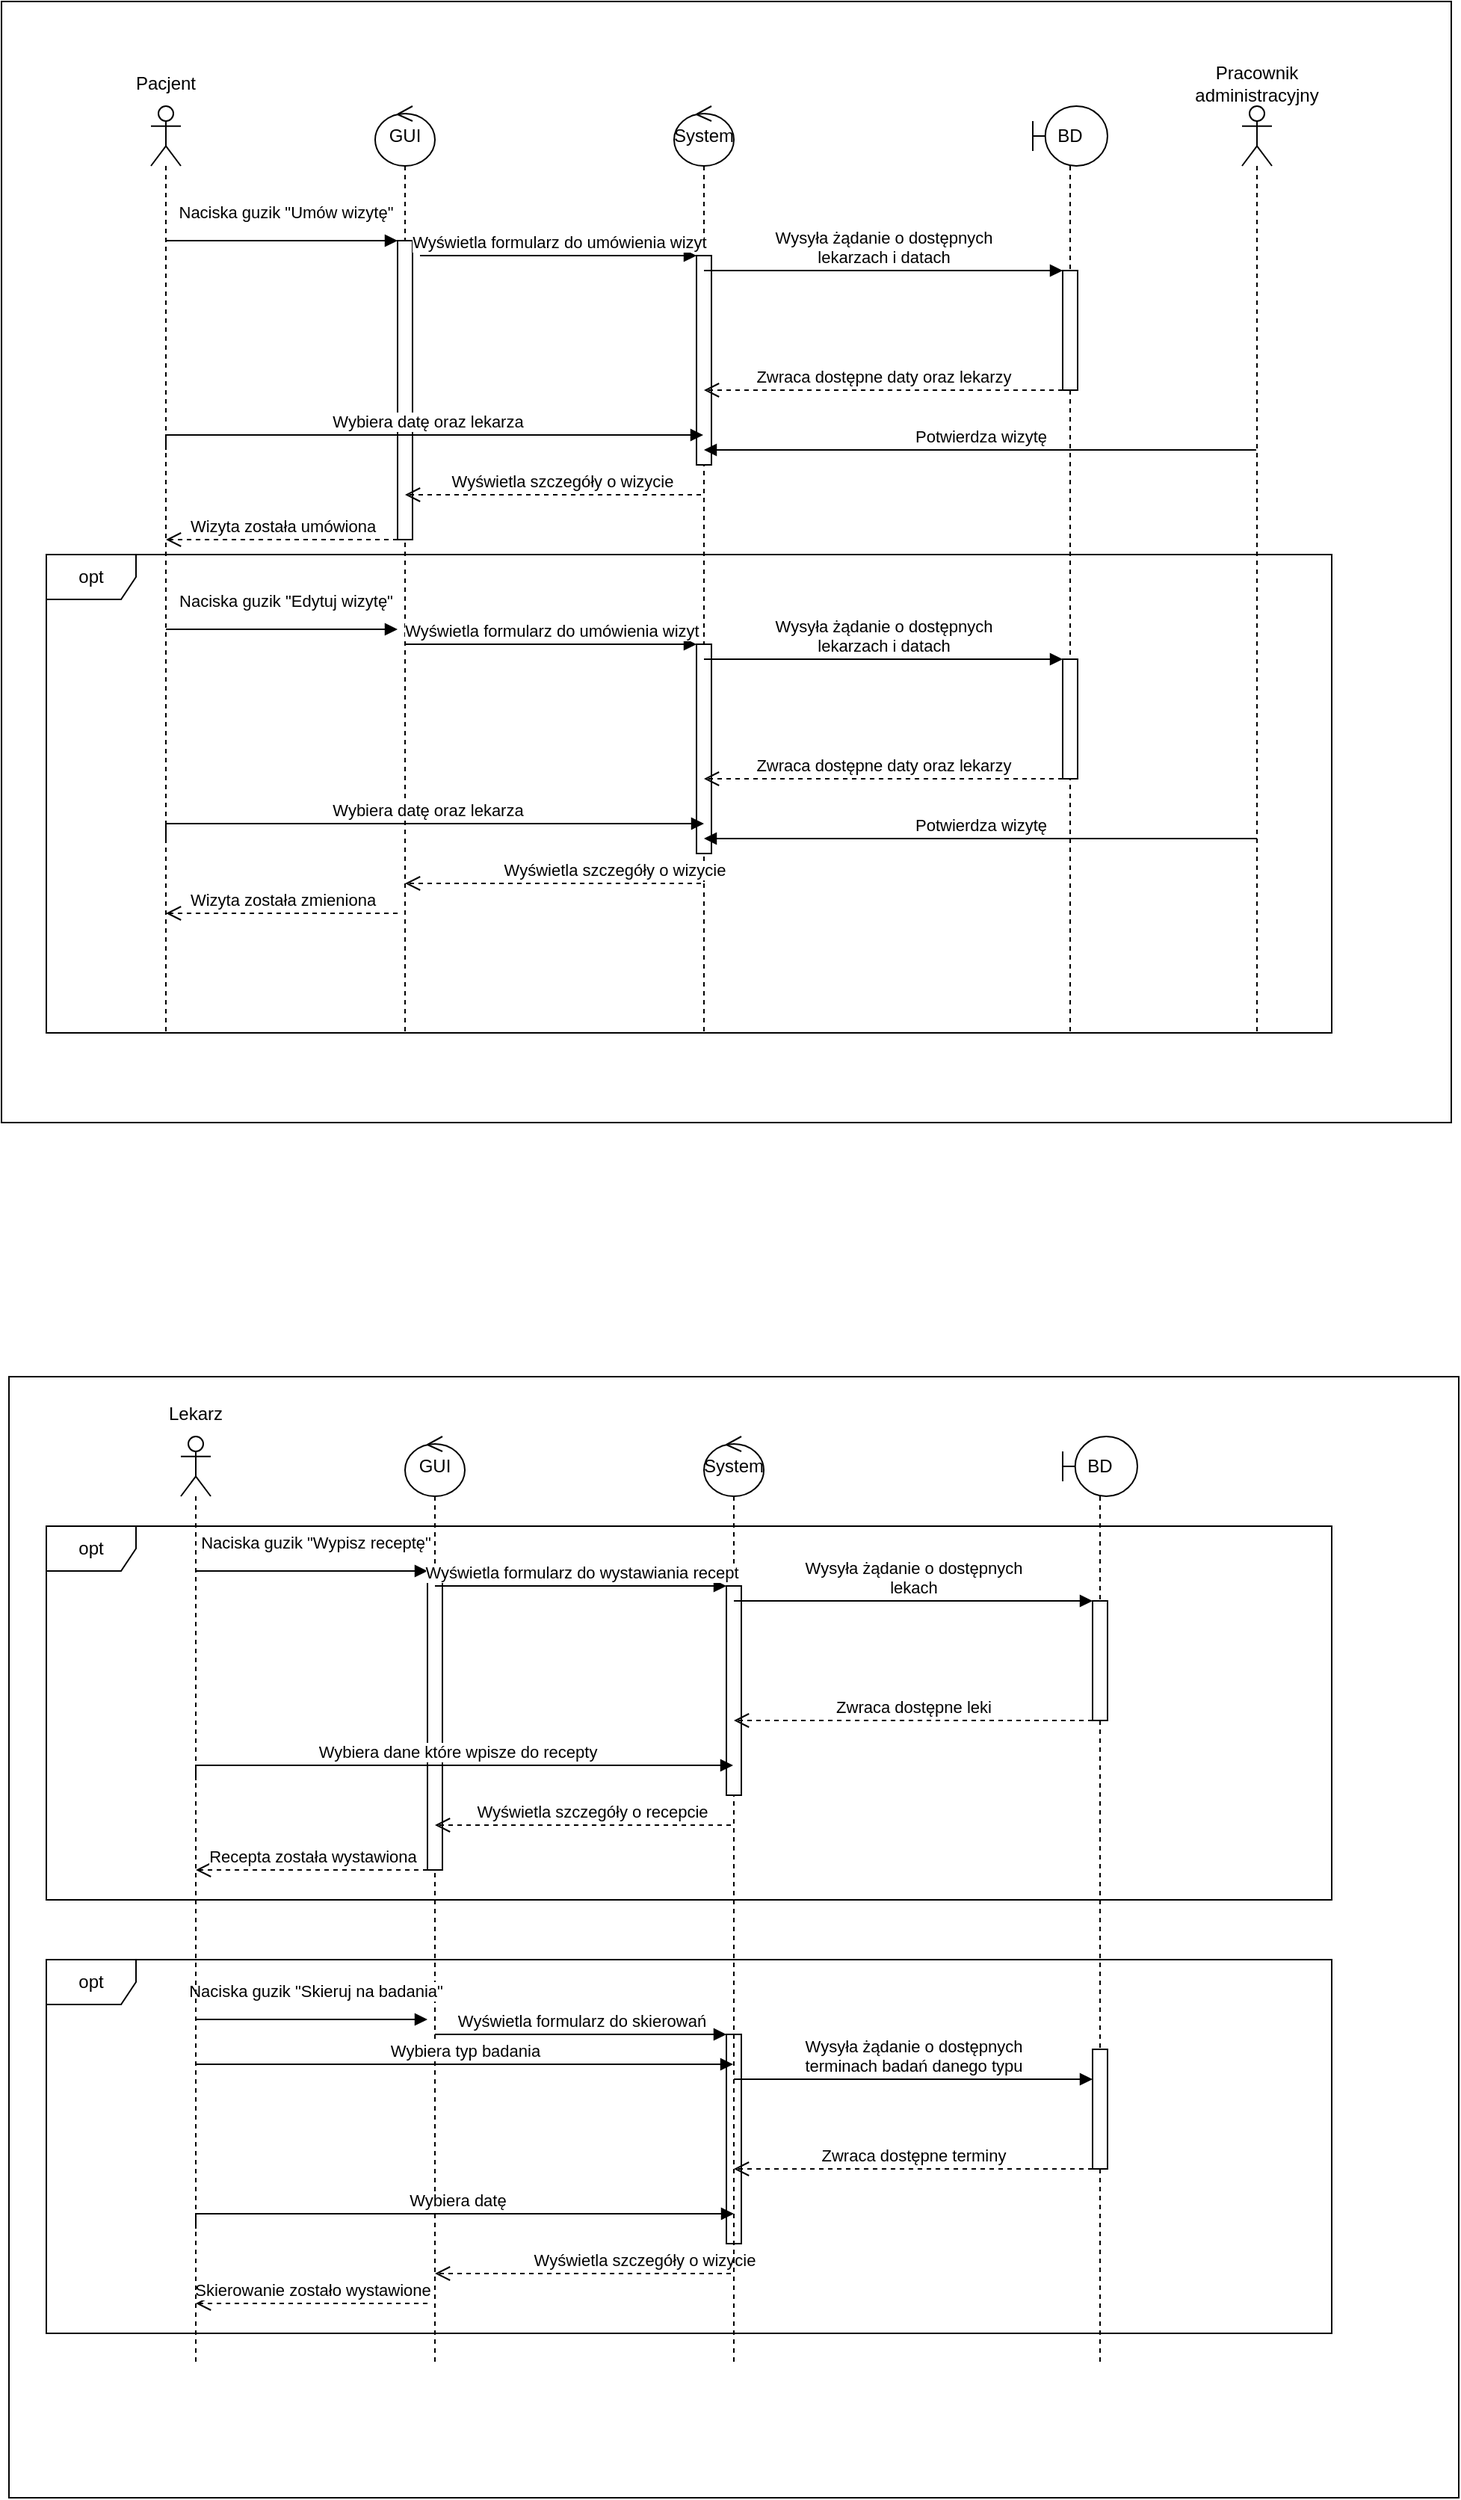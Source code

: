 <mxfile version="21.2.9" type="device">
  <diagram name="Strona-1" id="IJmL8521KB8niMkWwbc4">
    <mxGraphModel dx="3048" dy="758" grid="1" gridSize="10" guides="1" tooltips="1" connect="1" arrows="1" fold="1" page="1" pageScale="1" pageWidth="1654" pageHeight="2336" math="0" shadow="0">
      <root>
        <mxCell id="0" />
        <mxCell id="1" parent="0" />
        <mxCell id="CE3I49nO1LeiMkkwxZkM-143" value="" style="verticalLabelPosition=bottom;verticalAlign=top;html=1;shape=mxgraph.basic.rect;fillColor2=none;strokeWidth=1;size=20;indent=5;" vertex="1" parent="1">
          <mxGeometry x="-45" y="1330" width="970" height="750" as="geometry" />
        </mxCell>
        <mxCell id="CE3I49nO1LeiMkkwxZkM-32" value="" style="verticalLabelPosition=bottom;verticalAlign=top;html=1;shape=mxgraph.basic.rect;fillColor2=none;strokeWidth=1;size=20;indent=5;" vertex="1" parent="1">
          <mxGeometry x="-50" y="410" width="970" height="750" as="geometry" />
        </mxCell>
        <mxCell id="CE3I49nO1LeiMkkwxZkM-1" value="GUI" style="shape=umlLifeline;perimeter=lifelinePerimeter;whiteSpace=wrap;html=1;container=1;dropTarget=0;collapsible=0;recursiveResize=0;outlineConnect=0;portConstraint=eastwest;newEdgeStyle={&quot;edgeStyle&quot;:&quot;elbowEdgeStyle&quot;,&quot;elbow&quot;:&quot;vertical&quot;,&quot;curved&quot;:0,&quot;rounded&quot;:0};participant=umlControl;" vertex="1" parent="1">
          <mxGeometry x="200" y="480" width="40" height="620" as="geometry" />
        </mxCell>
        <mxCell id="CE3I49nO1LeiMkkwxZkM-7" value="" style="html=1;points=[];perimeter=orthogonalPerimeter;outlineConnect=0;targetShapes=umlLifeline;portConstraint=eastwest;newEdgeStyle={&quot;edgeStyle&quot;:&quot;elbowEdgeStyle&quot;,&quot;elbow&quot;:&quot;vertical&quot;,&quot;curved&quot;:0,&quot;rounded&quot;:0};" vertex="1" parent="CE3I49nO1LeiMkkwxZkM-1">
          <mxGeometry x="15" y="90" width="10" height="200" as="geometry" />
        </mxCell>
        <mxCell id="CE3I49nO1LeiMkkwxZkM-3" value="BD" style="shape=umlLifeline;perimeter=lifelinePerimeter;whiteSpace=wrap;html=1;container=1;dropTarget=0;collapsible=0;recursiveResize=0;outlineConnect=0;portConstraint=eastwest;newEdgeStyle={&quot;edgeStyle&quot;:&quot;elbowEdgeStyle&quot;,&quot;elbow&quot;:&quot;vertical&quot;,&quot;curved&quot;:0,&quot;rounded&quot;:0};participant=umlBoundary;" vertex="1" parent="1">
          <mxGeometry x="640" y="480" width="50" height="620" as="geometry" />
        </mxCell>
        <mxCell id="CE3I49nO1LeiMkkwxZkM-13" value="" style="html=1;points=[];perimeter=orthogonalPerimeter;outlineConnect=0;targetShapes=umlLifeline;portConstraint=eastwest;newEdgeStyle={&quot;edgeStyle&quot;:&quot;elbowEdgeStyle&quot;,&quot;elbow&quot;:&quot;vertical&quot;,&quot;curved&quot;:0,&quot;rounded&quot;:0};" vertex="1" parent="CE3I49nO1LeiMkkwxZkM-3">
          <mxGeometry x="20" y="110" width="10" height="80" as="geometry" />
        </mxCell>
        <mxCell id="CE3I49nO1LeiMkkwxZkM-4" value="" style="shape=umlLifeline;perimeter=lifelinePerimeter;whiteSpace=wrap;html=1;container=1;dropTarget=0;collapsible=0;recursiveResize=0;outlineConnect=0;portConstraint=eastwest;newEdgeStyle={&quot;edgeStyle&quot;:&quot;elbowEdgeStyle&quot;,&quot;elbow&quot;:&quot;vertical&quot;,&quot;curved&quot;:0,&quot;rounded&quot;:0};participant=umlActor;" vertex="1" parent="1">
          <mxGeometry x="50" y="480" width="20" height="620" as="geometry" />
        </mxCell>
        <mxCell id="CE3I49nO1LeiMkkwxZkM-5" value="" style="shape=umlLifeline;perimeter=lifelinePerimeter;whiteSpace=wrap;html=1;container=1;dropTarget=0;collapsible=0;recursiveResize=0;outlineConnect=0;portConstraint=eastwest;newEdgeStyle={&quot;edgeStyle&quot;:&quot;elbowEdgeStyle&quot;,&quot;elbow&quot;:&quot;vertical&quot;,&quot;curved&quot;:0,&quot;rounded&quot;:0};participant=umlActor;" vertex="1" parent="1">
          <mxGeometry x="780" y="480" width="20" height="620" as="geometry" />
        </mxCell>
        <mxCell id="CE3I49nO1LeiMkkwxZkM-6" value="System" style="shape=umlLifeline;perimeter=lifelinePerimeter;whiteSpace=wrap;html=1;container=1;dropTarget=0;collapsible=0;recursiveResize=0;outlineConnect=0;portConstraint=eastwest;newEdgeStyle={&quot;edgeStyle&quot;:&quot;elbowEdgeStyle&quot;,&quot;elbow&quot;:&quot;vertical&quot;,&quot;curved&quot;:0,&quot;rounded&quot;:0};participant=umlControl;" vertex="1" parent="1">
          <mxGeometry x="400" y="480" width="40" height="620" as="geometry" />
        </mxCell>
        <mxCell id="CE3I49nO1LeiMkkwxZkM-10" value="" style="html=1;points=[];perimeter=orthogonalPerimeter;outlineConnect=0;targetShapes=umlLifeline;portConstraint=eastwest;newEdgeStyle={&quot;edgeStyle&quot;:&quot;elbowEdgeStyle&quot;,&quot;elbow&quot;:&quot;vertical&quot;,&quot;curved&quot;:0,&quot;rounded&quot;:0};" vertex="1" parent="CE3I49nO1LeiMkkwxZkM-6">
          <mxGeometry x="15" y="100" width="10" height="140" as="geometry" />
        </mxCell>
        <mxCell id="CE3I49nO1LeiMkkwxZkM-8" value="Naciska guzik &quot;Umów wizytę&quot;" style="html=1;verticalAlign=bottom;endArrow=block;edgeStyle=elbowEdgeStyle;elbow=vertical;curved=0;rounded=0;" edge="1" target="CE3I49nO1LeiMkkwxZkM-7" parent="1" source="CE3I49nO1LeiMkkwxZkM-4">
          <mxGeometry x="0.035" y="10" relative="1" as="geometry">
            <mxPoint x="145" y="570" as="sourcePoint" />
            <Array as="points">
              <mxPoint x="150" y="570" />
            </Array>
            <mxPoint as="offset" />
          </mxGeometry>
        </mxCell>
        <mxCell id="CE3I49nO1LeiMkkwxZkM-9" value="Wizyta została umówiona" style="html=1;verticalAlign=bottom;endArrow=open;dashed=1;endSize=8;edgeStyle=elbowEdgeStyle;elbow=vertical;curved=0;rounded=0;" edge="1" source="CE3I49nO1LeiMkkwxZkM-7" parent="1" target="CE3I49nO1LeiMkkwxZkM-4">
          <mxGeometry relative="1" as="geometry">
            <mxPoint x="145" y="645" as="targetPoint" />
            <Array as="points">
              <mxPoint x="160" y="770" />
              <mxPoint x="170" y="770" />
              <mxPoint x="143" y="650" />
            </Array>
          </mxGeometry>
        </mxCell>
        <mxCell id="CE3I49nO1LeiMkkwxZkM-11" value="Wyświetla formularz do umówienia wizyt" style="html=1;verticalAlign=bottom;endArrow=block;edgeStyle=elbowEdgeStyle;elbow=vertical;curved=0;rounded=0;" edge="1" target="CE3I49nO1LeiMkkwxZkM-10" parent="1">
          <mxGeometry relative="1" as="geometry">
            <mxPoint x="230" y="580" as="sourcePoint" />
            <Array as="points">
              <mxPoint x="328" y="580" />
            </Array>
          </mxGeometry>
        </mxCell>
        <mxCell id="CE3I49nO1LeiMkkwxZkM-12" value="Wyświetla szczegóły o wizycie" style="html=1;verticalAlign=bottom;endArrow=open;dashed=1;endSize=8;edgeStyle=elbowEdgeStyle;elbow=vertical;curved=0;rounded=0;" edge="1" parent="1" target="CE3I49nO1LeiMkkwxZkM-1">
          <mxGeometry relative="1" as="geometry">
            <mxPoint x="345" y="655" as="targetPoint" />
            <mxPoint x="420" y="730" as="sourcePoint" />
            <Array as="points">
              <mxPoint x="340" y="740" />
              <mxPoint x="350" y="720" />
              <mxPoint x="320" y="660" />
            </Array>
          </mxGeometry>
        </mxCell>
        <mxCell id="CE3I49nO1LeiMkkwxZkM-15" value="Zwraca dostępne daty oraz lekarzy" style="html=1;verticalAlign=bottom;endArrow=open;dashed=1;endSize=8;edgeStyle=elbowEdgeStyle;elbow=vertical;curved=0;rounded=0;" edge="1" source="CE3I49nO1LeiMkkwxZkM-13" parent="1" target="CE3I49nO1LeiMkkwxZkM-6">
          <mxGeometry relative="1" as="geometry">
            <mxPoint x="460" y="655" as="targetPoint" />
            <Array as="points">
              <mxPoint x="490" y="670" />
              <mxPoint x="470" y="660" />
            </Array>
          </mxGeometry>
        </mxCell>
        <mxCell id="CE3I49nO1LeiMkkwxZkM-14" value="Wysyła żądanie o dostępnych &lt;br&gt;lekarzach i datach" style="html=1;verticalAlign=bottom;endArrow=block;edgeStyle=elbowEdgeStyle;elbow=vertical;curved=0;rounded=0;" edge="1" target="CE3I49nO1LeiMkkwxZkM-13" parent="1" source="CE3I49nO1LeiMkkwxZkM-6">
          <mxGeometry relative="1" as="geometry">
            <mxPoint x="460" y="580" as="sourcePoint" />
            <Array as="points">
              <mxPoint x="480" y="590" />
            </Array>
          </mxGeometry>
        </mxCell>
        <mxCell id="CE3I49nO1LeiMkkwxZkM-16" value="Wybiera datę oraz lekarza" style="html=1;verticalAlign=bottom;endArrow=block;edgeStyle=elbowEdgeStyle;elbow=vertical;curved=0;rounded=0;" edge="1" parent="1" target="CE3I49nO1LeiMkkwxZkM-6">
          <mxGeometry width="80" relative="1" as="geometry">
            <mxPoint x="60" y="710" as="sourcePoint" />
            <mxPoint x="140" y="710" as="targetPoint" />
            <Array as="points">
              <mxPoint x="140" y="700" />
            </Array>
          </mxGeometry>
        </mxCell>
        <mxCell id="CE3I49nO1LeiMkkwxZkM-17" value="Potwierdza wizytę" style="html=1;verticalAlign=bottom;endArrow=block;edgeStyle=elbowEdgeStyle;elbow=vertical;curved=0;rounded=0;" edge="1" parent="1" source="CE3I49nO1LeiMkkwxZkM-5">
          <mxGeometry width="80" relative="1" as="geometry">
            <mxPoint x="550" y="710" as="sourcePoint" />
            <mxPoint x="420" y="710" as="targetPoint" />
            <Array as="points">
              <mxPoint x="470" y="710" />
            </Array>
          </mxGeometry>
        </mxCell>
        <mxCell id="CE3I49nO1LeiMkkwxZkM-18" value="opt" style="shape=umlFrame;whiteSpace=wrap;html=1;pointerEvents=0;" vertex="1" parent="1">
          <mxGeometry x="-20" y="780" width="860" height="320" as="geometry" />
        </mxCell>
        <mxCell id="CE3I49nO1LeiMkkwxZkM-22" value="" style="html=1;points=[];perimeter=orthogonalPerimeter;outlineConnect=0;targetShapes=umlLifeline;portConstraint=eastwest;newEdgeStyle={&quot;edgeStyle&quot;:&quot;elbowEdgeStyle&quot;,&quot;elbow&quot;:&quot;vertical&quot;,&quot;curved&quot;:0,&quot;rounded&quot;:0};" vertex="1" parent="1">
          <mxGeometry x="660" y="850" width="10" height="80" as="geometry" />
        </mxCell>
        <mxCell id="CE3I49nO1LeiMkkwxZkM-23" value="" style="html=1;points=[];perimeter=orthogonalPerimeter;outlineConnect=0;targetShapes=umlLifeline;portConstraint=eastwest;newEdgeStyle={&quot;edgeStyle&quot;:&quot;elbowEdgeStyle&quot;,&quot;elbow&quot;:&quot;vertical&quot;,&quot;curved&quot;:0,&quot;rounded&quot;:0};" vertex="1" parent="1">
          <mxGeometry x="415" y="840" width="10" height="140" as="geometry" />
        </mxCell>
        <mxCell id="CE3I49nO1LeiMkkwxZkM-24" value="Naciska guzik &quot;Edytuj wizytę&quot;" style="html=1;verticalAlign=bottom;endArrow=block;edgeStyle=elbowEdgeStyle;elbow=vertical;curved=0;rounded=0;" edge="1" parent="1">
          <mxGeometry x="0.035" y="10" relative="1" as="geometry">
            <mxPoint x="60" y="830" as="sourcePoint" />
            <mxPoint x="215" y="830" as="targetPoint" />
            <Array as="points">
              <mxPoint x="150" y="830" />
            </Array>
            <mxPoint as="offset" />
          </mxGeometry>
        </mxCell>
        <mxCell id="CE3I49nO1LeiMkkwxZkM-25" value="Wyświetla formularz do umówienia wizyt" style="html=1;verticalAlign=bottom;endArrow=block;edgeStyle=elbowEdgeStyle;elbow=vertical;curved=0;rounded=0;" edge="1" parent="1" target="CE3I49nO1LeiMkkwxZkM-23">
          <mxGeometry relative="1" as="geometry">
            <mxPoint x="220" y="840" as="sourcePoint" />
            <Array as="points">
              <mxPoint x="328" y="840" />
            </Array>
          </mxGeometry>
        </mxCell>
        <mxCell id="CE3I49nO1LeiMkkwxZkM-26" value="Wyświetla szczegóły o wizycie" style="html=1;verticalAlign=bottom;endArrow=open;dashed=1;endSize=8;edgeStyle=elbowEdgeStyle;elbow=vertical;curved=0;rounded=0;" edge="1" parent="1">
          <mxGeometry x="-0.333" relative="1" as="geometry">
            <mxPoint x="220" y="1000" as="targetPoint" />
            <mxPoint x="420" y="990" as="sourcePoint" />
            <Array as="points">
              <mxPoint x="340" y="1000" />
              <mxPoint x="350" y="980" />
              <mxPoint x="320" y="920" />
            </Array>
            <mxPoint as="offset" />
          </mxGeometry>
        </mxCell>
        <mxCell id="CE3I49nO1LeiMkkwxZkM-27" value="Zwraca dostępne daty oraz lekarzy" style="html=1;verticalAlign=bottom;endArrow=open;dashed=1;endSize=8;edgeStyle=elbowEdgeStyle;elbow=vertical;curved=0;rounded=0;" edge="1" parent="1" source="CE3I49nO1LeiMkkwxZkM-22">
          <mxGeometry relative="1" as="geometry">
            <mxPoint x="420" y="930" as="targetPoint" />
            <Array as="points">
              <mxPoint x="490" y="930" />
              <mxPoint x="470" y="920" />
            </Array>
          </mxGeometry>
        </mxCell>
        <mxCell id="CE3I49nO1LeiMkkwxZkM-28" value="Wysyła żądanie o dostępnych &lt;br&gt;lekarzach i datach" style="html=1;verticalAlign=bottom;endArrow=block;edgeStyle=elbowEdgeStyle;elbow=vertical;curved=0;rounded=0;" edge="1" parent="1" target="CE3I49nO1LeiMkkwxZkM-22">
          <mxGeometry relative="1" as="geometry">
            <mxPoint x="420" y="850" as="sourcePoint" />
            <Array as="points">
              <mxPoint x="480" y="850" />
            </Array>
          </mxGeometry>
        </mxCell>
        <mxCell id="CE3I49nO1LeiMkkwxZkM-29" value="Wybiera datę oraz lekarza" style="html=1;verticalAlign=bottom;endArrow=block;edgeStyle=elbowEdgeStyle;elbow=vertical;curved=0;rounded=0;" edge="1" parent="1">
          <mxGeometry width="80" relative="1" as="geometry">
            <mxPoint x="60" y="970" as="sourcePoint" />
            <mxPoint x="420" y="960" as="targetPoint" />
            <Array as="points">
              <mxPoint x="140" y="960" />
            </Array>
          </mxGeometry>
        </mxCell>
        <mxCell id="CE3I49nO1LeiMkkwxZkM-30" value="Potwierdza wizytę" style="html=1;verticalAlign=bottom;endArrow=block;edgeStyle=elbowEdgeStyle;elbow=vertical;curved=0;rounded=0;" edge="1" parent="1">
          <mxGeometry width="80" relative="1" as="geometry">
            <mxPoint x="790" y="970" as="sourcePoint" />
            <mxPoint x="420" y="970" as="targetPoint" />
            <Array as="points">
              <mxPoint x="470" y="970" />
            </Array>
          </mxGeometry>
        </mxCell>
        <mxCell id="CE3I49nO1LeiMkkwxZkM-31" value="Wizyta została zmieniona" style="html=1;verticalAlign=bottom;endArrow=open;dashed=1;endSize=8;edgeStyle=elbowEdgeStyle;elbow=vertical;curved=0;rounded=0;" edge="1" parent="1">
          <mxGeometry relative="1" as="geometry">
            <mxPoint x="60" y="1020" as="targetPoint" />
            <mxPoint x="215" y="1020" as="sourcePoint" />
            <Array as="points">
              <mxPoint x="160" y="1020" />
              <mxPoint x="170" y="1020" />
              <mxPoint x="143" y="900" />
            </Array>
          </mxGeometry>
        </mxCell>
        <mxCell id="CE3I49nO1LeiMkkwxZkM-34" value="Pacjent" style="text;html=1;strokeColor=none;fillColor=none;align=center;verticalAlign=middle;whiteSpace=wrap;rounded=0;" vertex="1" parent="1">
          <mxGeometry x="30" y="450" width="60" height="30" as="geometry" />
        </mxCell>
        <mxCell id="CE3I49nO1LeiMkkwxZkM-35" value="Pracownik administracyjny" style="text;html=1;strokeColor=none;fillColor=none;align=center;verticalAlign=middle;whiteSpace=wrap;rounded=0;" vertex="1" parent="1">
          <mxGeometry x="760" y="450" width="60" height="30" as="geometry" />
        </mxCell>
        <mxCell id="CE3I49nO1LeiMkkwxZkM-111" value="GUI" style="shape=umlLifeline;perimeter=lifelinePerimeter;whiteSpace=wrap;html=1;container=1;dropTarget=0;collapsible=0;recursiveResize=0;outlineConnect=0;portConstraint=eastwest;newEdgeStyle={&quot;edgeStyle&quot;:&quot;elbowEdgeStyle&quot;,&quot;elbow&quot;:&quot;vertical&quot;,&quot;curved&quot;:0,&quot;rounded&quot;:0};participant=umlControl;" vertex="1" parent="1">
          <mxGeometry x="220" y="1370" width="40" height="620" as="geometry" />
        </mxCell>
        <mxCell id="CE3I49nO1LeiMkkwxZkM-112" value="" style="html=1;points=[];perimeter=orthogonalPerimeter;outlineConnect=0;targetShapes=umlLifeline;portConstraint=eastwest;newEdgeStyle={&quot;edgeStyle&quot;:&quot;elbowEdgeStyle&quot;,&quot;elbow&quot;:&quot;vertical&quot;,&quot;curved&quot;:0,&quot;rounded&quot;:0};" vertex="1" parent="CE3I49nO1LeiMkkwxZkM-111">
          <mxGeometry x="15" y="90" width="10" height="200" as="geometry" />
        </mxCell>
        <mxCell id="CE3I49nO1LeiMkkwxZkM-113" value="BD" style="shape=umlLifeline;perimeter=lifelinePerimeter;whiteSpace=wrap;html=1;container=1;dropTarget=0;collapsible=0;recursiveResize=0;outlineConnect=0;portConstraint=eastwest;newEdgeStyle={&quot;edgeStyle&quot;:&quot;elbowEdgeStyle&quot;,&quot;elbow&quot;:&quot;vertical&quot;,&quot;curved&quot;:0,&quot;rounded&quot;:0};participant=umlBoundary;" vertex="1" parent="1">
          <mxGeometry x="660" y="1370" width="50" height="620" as="geometry" />
        </mxCell>
        <mxCell id="CE3I49nO1LeiMkkwxZkM-114" value="" style="html=1;points=[];perimeter=orthogonalPerimeter;outlineConnect=0;targetShapes=umlLifeline;portConstraint=eastwest;newEdgeStyle={&quot;edgeStyle&quot;:&quot;elbowEdgeStyle&quot;,&quot;elbow&quot;:&quot;vertical&quot;,&quot;curved&quot;:0,&quot;rounded&quot;:0};" vertex="1" parent="CE3I49nO1LeiMkkwxZkM-113">
          <mxGeometry x="20" y="110" width="10" height="80" as="geometry" />
        </mxCell>
        <mxCell id="CE3I49nO1LeiMkkwxZkM-128" value="" style="html=1;points=[];perimeter=orthogonalPerimeter;outlineConnect=0;targetShapes=umlLifeline;portConstraint=eastwest;newEdgeStyle={&quot;edgeStyle&quot;:&quot;elbowEdgeStyle&quot;,&quot;elbow&quot;:&quot;vertical&quot;,&quot;curved&quot;:0,&quot;rounded&quot;:0};" vertex="1" parent="CE3I49nO1LeiMkkwxZkM-113">
          <mxGeometry x="20" y="410" width="10" height="80" as="geometry" />
        </mxCell>
        <mxCell id="CE3I49nO1LeiMkkwxZkM-129" value="" style="html=1;points=[];perimeter=orthogonalPerimeter;outlineConnect=0;targetShapes=umlLifeline;portConstraint=eastwest;newEdgeStyle={&quot;edgeStyle&quot;:&quot;elbowEdgeStyle&quot;,&quot;elbow&quot;:&quot;vertical&quot;,&quot;curved&quot;:0,&quot;rounded&quot;:0};" vertex="1" parent="CE3I49nO1LeiMkkwxZkM-113">
          <mxGeometry x="-225" y="400" width="10" height="140" as="geometry" />
        </mxCell>
        <mxCell id="CE3I49nO1LeiMkkwxZkM-130" value="Naciska guzik &quot;Skieruj na badania&quot;" style="html=1;verticalAlign=bottom;endArrow=block;edgeStyle=elbowEdgeStyle;elbow=vertical;curved=0;rounded=0;" edge="1" parent="CE3I49nO1LeiMkkwxZkM-113">
          <mxGeometry x="0.035" y="10" relative="1" as="geometry">
            <mxPoint x="-580" y="390" as="sourcePoint" />
            <mxPoint x="-425" y="390" as="targetPoint" />
            <Array as="points">
              <mxPoint x="-490" y="390" />
            </Array>
            <mxPoint as="offset" />
          </mxGeometry>
        </mxCell>
        <mxCell id="CE3I49nO1LeiMkkwxZkM-131" value="Wyświetla formularz do skierowań" style="html=1;verticalAlign=bottom;endArrow=block;edgeStyle=elbowEdgeStyle;elbow=vertical;curved=0;rounded=0;" edge="1" parent="CE3I49nO1LeiMkkwxZkM-113" target="CE3I49nO1LeiMkkwxZkM-129">
          <mxGeometry relative="1" as="geometry">
            <mxPoint x="-420" y="400" as="sourcePoint" />
            <Array as="points">
              <mxPoint x="-312" y="400" />
            </Array>
          </mxGeometry>
        </mxCell>
        <mxCell id="CE3I49nO1LeiMkkwxZkM-132" value="Wyświetla szczegóły o wizycie" style="html=1;verticalAlign=bottom;endArrow=open;dashed=1;endSize=8;edgeStyle=elbowEdgeStyle;elbow=vertical;curved=0;rounded=0;" edge="1" parent="CE3I49nO1LeiMkkwxZkM-113">
          <mxGeometry x="-0.333" relative="1" as="geometry">
            <mxPoint x="-420" y="560" as="targetPoint" />
            <mxPoint x="-220" y="550" as="sourcePoint" />
            <Array as="points">
              <mxPoint x="-300" y="560" />
              <mxPoint x="-290" y="540" />
              <mxPoint x="-320" y="480" />
            </Array>
            <mxPoint as="offset" />
          </mxGeometry>
        </mxCell>
        <mxCell id="CE3I49nO1LeiMkkwxZkM-133" value="Zwraca dostępne terminy" style="html=1;verticalAlign=bottom;endArrow=open;dashed=1;endSize=8;edgeStyle=elbowEdgeStyle;elbow=vertical;curved=0;rounded=0;" edge="1" parent="CE3I49nO1LeiMkkwxZkM-113" source="CE3I49nO1LeiMkkwxZkM-128">
          <mxGeometry relative="1" as="geometry">
            <mxPoint x="-220" y="490" as="targetPoint" />
            <Array as="points">
              <mxPoint x="-150" y="490" />
              <mxPoint x="-170" y="480" />
            </Array>
          </mxGeometry>
        </mxCell>
        <mxCell id="CE3I49nO1LeiMkkwxZkM-134" value="Wysyła żądanie o dostępnych &lt;br&gt;terminach badań danego typu" style="html=1;verticalAlign=bottom;endArrow=block;edgeStyle=elbowEdgeStyle;elbow=vertical;curved=0;rounded=0;" edge="1" parent="CE3I49nO1LeiMkkwxZkM-113" target="CE3I49nO1LeiMkkwxZkM-128">
          <mxGeometry relative="1" as="geometry">
            <mxPoint x="-220" y="430" as="sourcePoint" />
            <Array as="points">
              <mxPoint x="-20" y="430" />
              <mxPoint x="-160" y="430" />
            </Array>
            <mxPoint as="offset" />
          </mxGeometry>
        </mxCell>
        <mxCell id="CE3I49nO1LeiMkkwxZkM-135" value="Wybiera datę" style="html=1;verticalAlign=bottom;endArrow=block;edgeStyle=elbowEdgeStyle;elbow=vertical;curved=0;rounded=0;" edge="1" parent="CE3I49nO1LeiMkkwxZkM-113">
          <mxGeometry width="80" relative="1" as="geometry">
            <mxPoint x="-580" y="530" as="sourcePoint" />
            <mxPoint x="-220" y="520" as="targetPoint" />
            <Array as="points">
              <mxPoint x="-500" y="520" />
            </Array>
          </mxGeometry>
        </mxCell>
        <mxCell id="CE3I49nO1LeiMkkwxZkM-137" value="Skierowanie zostało wystawione" style="html=1;verticalAlign=bottom;endArrow=open;dashed=1;endSize=8;edgeStyle=elbowEdgeStyle;elbow=vertical;curved=0;rounded=0;" edge="1" parent="CE3I49nO1LeiMkkwxZkM-113">
          <mxGeometry relative="1" as="geometry">
            <mxPoint x="-580" y="580" as="targetPoint" />
            <mxPoint x="-425" y="580" as="sourcePoint" />
            <Array as="points">
              <mxPoint x="-480" y="580" />
              <mxPoint x="-470" y="580" />
              <mxPoint x="-497" y="460" />
            </Array>
          </mxGeometry>
        </mxCell>
        <mxCell id="CE3I49nO1LeiMkkwxZkM-140" value="Wybiera typ badania" style="html=1;verticalAlign=bottom;endArrow=block;edgeStyle=elbowEdgeStyle;elbow=vertical;curved=0;rounded=0;" edge="1" parent="CE3I49nO1LeiMkkwxZkM-113">
          <mxGeometry width="80" relative="1" as="geometry">
            <mxPoint x="-580.5" y="420" as="sourcePoint" />
            <mxPoint x="-220.5" y="420" as="targetPoint" />
            <Array as="points">
              <mxPoint x="-350" y="420" />
            </Array>
          </mxGeometry>
        </mxCell>
        <mxCell id="CE3I49nO1LeiMkkwxZkM-115" value="" style="shape=umlLifeline;perimeter=lifelinePerimeter;whiteSpace=wrap;html=1;container=1;dropTarget=0;collapsible=0;recursiveResize=0;outlineConnect=0;portConstraint=eastwest;newEdgeStyle={&quot;edgeStyle&quot;:&quot;elbowEdgeStyle&quot;,&quot;elbow&quot;:&quot;vertical&quot;,&quot;curved&quot;:0,&quot;rounded&quot;:0};participant=umlActor;" vertex="1" parent="1">
          <mxGeometry x="70" y="1370" width="20" height="620" as="geometry" />
        </mxCell>
        <mxCell id="CE3I49nO1LeiMkkwxZkM-117" value="System" style="shape=umlLifeline;perimeter=lifelinePerimeter;whiteSpace=wrap;html=1;container=1;dropTarget=0;collapsible=0;recursiveResize=0;outlineConnect=0;portConstraint=eastwest;newEdgeStyle={&quot;edgeStyle&quot;:&quot;elbowEdgeStyle&quot;,&quot;elbow&quot;:&quot;vertical&quot;,&quot;curved&quot;:0,&quot;rounded&quot;:0};participant=umlControl;" vertex="1" parent="1">
          <mxGeometry x="420" y="1370" width="40" height="620" as="geometry" />
        </mxCell>
        <mxCell id="CE3I49nO1LeiMkkwxZkM-118" value="" style="html=1;points=[];perimeter=orthogonalPerimeter;outlineConnect=0;targetShapes=umlLifeline;portConstraint=eastwest;newEdgeStyle={&quot;edgeStyle&quot;:&quot;elbowEdgeStyle&quot;,&quot;elbow&quot;:&quot;vertical&quot;,&quot;curved&quot;:0,&quot;rounded&quot;:0};" vertex="1" parent="CE3I49nO1LeiMkkwxZkM-117">
          <mxGeometry x="15" y="100" width="10" height="140" as="geometry" />
        </mxCell>
        <mxCell id="CE3I49nO1LeiMkkwxZkM-119" value="Naciska guzik &quot;Wypisz receptę&quot;" style="html=1;verticalAlign=bottom;endArrow=block;edgeStyle=elbowEdgeStyle;elbow=vertical;curved=0;rounded=0;" edge="1" parent="1" source="CE3I49nO1LeiMkkwxZkM-115" target="CE3I49nO1LeiMkkwxZkM-112">
          <mxGeometry x="0.035" y="10" relative="1" as="geometry">
            <mxPoint x="165" y="1460" as="sourcePoint" />
            <Array as="points">
              <mxPoint x="170" y="1460" />
            </Array>
            <mxPoint as="offset" />
          </mxGeometry>
        </mxCell>
        <mxCell id="CE3I49nO1LeiMkkwxZkM-120" value="Recepta została wystawiona" style="html=1;verticalAlign=bottom;endArrow=open;dashed=1;endSize=8;edgeStyle=elbowEdgeStyle;elbow=vertical;curved=0;rounded=0;" edge="1" parent="1" source="CE3I49nO1LeiMkkwxZkM-112" target="CE3I49nO1LeiMkkwxZkM-115">
          <mxGeometry relative="1" as="geometry">
            <mxPoint x="165" y="1535" as="targetPoint" />
            <Array as="points">
              <mxPoint x="180" y="1660" />
              <mxPoint x="190" y="1660" />
              <mxPoint x="163" y="1540" />
            </Array>
          </mxGeometry>
        </mxCell>
        <mxCell id="CE3I49nO1LeiMkkwxZkM-121" value="Wyświetla formularz do wystawiania recept" style="html=1;verticalAlign=bottom;endArrow=block;edgeStyle=elbowEdgeStyle;elbow=vertical;curved=0;rounded=0;" edge="1" parent="1" source="CE3I49nO1LeiMkkwxZkM-111" target="CE3I49nO1LeiMkkwxZkM-118">
          <mxGeometry relative="1" as="geometry">
            <mxPoint x="365" y="1470" as="sourcePoint" />
            <Array as="points">
              <mxPoint x="348" y="1470" />
            </Array>
          </mxGeometry>
        </mxCell>
        <mxCell id="CE3I49nO1LeiMkkwxZkM-122" value="Wyświetla szczegóły o recepcie" style="html=1;verticalAlign=bottom;endArrow=open;dashed=1;endSize=8;edgeStyle=elbowEdgeStyle;elbow=vertical;curved=0;rounded=0;" edge="1" parent="1" target="CE3I49nO1LeiMkkwxZkM-111">
          <mxGeometry relative="1" as="geometry">
            <mxPoint x="365" y="1545" as="targetPoint" />
            <mxPoint x="440" y="1620" as="sourcePoint" />
            <Array as="points">
              <mxPoint x="360" y="1630" />
              <mxPoint x="370" y="1610" />
              <mxPoint x="340" y="1550" />
            </Array>
          </mxGeometry>
        </mxCell>
        <mxCell id="CE3I49nO1LeiMkkwxZkM-123" value="Zwraca dostępne leki" style="html=1;verticalAlign=bottom;endArrow=open;dashed=1;endSize=8;edgeStyle=elbowEdgeStyle;elbow=vertical;curved=0;rounded=0;" edge="1" parent="1" source="CE3I49nO1LeiMkkwxZkM-114" target="CE3I49nO1LeiMkkwxZkM-117">
          <mxGeometry relative="1" as="geometry">
            <mxPoint x="480" y="1545" as="targetPoint" />
            <Array as="points">
              <mxPoint x="510" y="1560" />
              <mxPoint x="490" y="1550" />
            </Array>
          </mxGeometry>
        </mxCell>
        <mxCell id="CE3I49nO1LeiMkkwxZkM-124" value="Wysyła żądanie o dostępnych &lt;br&gt;lekach" style="html=1;verticalAlign=bottom;endArrow=block;edgeStyle=elbowEdgeStyle;elbow=vertical;curved=0;rounded=0;" edge="1" parent="1" source="CE3I49nO1LeiMkkwxZkM-117" target="CE3I49nO1LeiMkkwxZkM-114">
          <mxGeometry relative="1" as="geometry">
            <mxPoint x="480" y="1470" as="sourcePoint" />
            <Array as="points">
              <mxPoint x="500" y="1480" />
            </Array>
          </mxGeometry>
        </mxCell>
        <mxCell id="CE3I49nO1LeiMkkwxZkM-125" value="Wybiera dane które wpisze do recepty" style="html=1;verticalAlign=bottom;endArrow=block;edgeStyle=elbowEdgeStyle;elbow=vertical;curved=0;rounded=0;" edge="1" parent="1" target="CE3I49nO1LeiMkkwxZkM-117">
          <mxGeometry width="80" relative="1" as="geometry">
            <mxPoint x="80" y="1600" as="sourcePoint" />
            <mxPoint x="160" y="1600" as="targetPoint" />
            <Array as="points">
              <mxPoint x="160" y="1590" />
            </Array>
          </mxGeometry>
        </mxCell>
        <mxCell id="CE3I49nO1LeiMkkwxZkM-138" value="Lekarz" style="text;html=1;strokeColor=none;fillColor=none;align=center;verticalAlign=middle;whiteSpace=wrap;rounded=0;" vertex="1" parent="1">
          <mxGeometry x="50" y="1340" width="60" height="30" as="geometry" />
        </mxCell>
        <mxCell id="CE3I49nO1LeiMkkwxZkM-141" value="opt" style="shape=umlFrame;whiteSpace=wrap;html=1;pointerEvents=0;" vertex="1" parent="1">
          <mxGeometry x="-20" y="1430" width="860" height="250" as="geometry" />
        </mxCell>
        <mxCell id="CE3I49nO1LeiMkkwxZkM-142" value="opt" style="shape=umlFrame;whiteSpace=wrap;html=1;pointerEvents=0;" vertex="1" parent="1">
          <mxGeometry x="-20" y="1720" width="860" height="250" as="geometry" />
        </mxCell>
      </root>
    </mxGraphModel>
  </diagram>
</mxfile>
